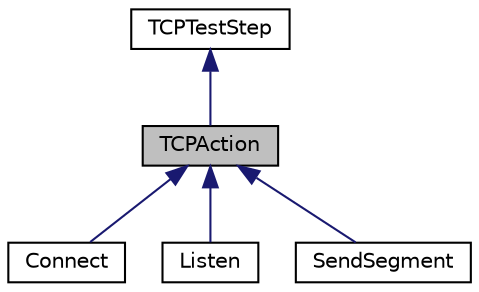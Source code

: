 digraph "TCPAction"
{
 // LATEX_PDF_SIZE
  edge [fontname="Helvetica",fontsize="10",labelfontname="Helvetica",labelfontsize="10"];
  node [fontname="Helvetica",fontsize="10",shape=record];
  Node1 [label="TCPAction",height=0.2,width=0.4,color="black", fillcolor="grey75", style="filled", fontcolor="black",tooltip=" "];
  Node2 -> Node1 [dir="back",color="midnightblue",fontsize="10",style="solid"];
  Node2 [label="TCPTestStep",height=0.2,width=0.4,color="black", fillcolor="white", style="filled",URL="$structTCPTestStep.html",tooltip=" "];
  Node1 -> Node3 [dir="back",color="midnightblue",fontsize="10",style="solid"];
  Node3 [label="Connect",height=0.2,width=0.4,color="black", fillcolor="white", style="filled",URL="$structConnect.html",tooltip=" "];
  Node1 -> Node4 [dir="back",color="midnightblue",fontsize="10",style="solid"];
  Node4 [label="Listen",height=0.2,width=0.4,color="black", fillcolor="white", style="filled",URL="$structListen.html",tooltip=" "];
  Node1 -> Node5 [dir="back",color="midnightblue",fontsize="10",style="solid"];
  Node5 [label="SendSegment",height=0.2,width=0.4,color="black", fillcolor="white", style="filled",URL="$structSendSegment.html",tooltip=" "];
}
